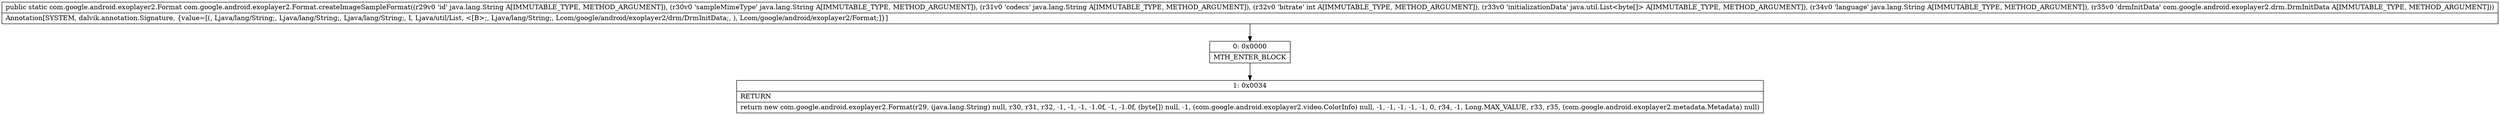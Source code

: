 digraph "CFG forcom.google.android.exoplayer2.Format.createImageSampleFormat(Ljava\/lang\/String;Ljava\/lang\/String;Ljava\/lang\/String;ILjava\/util\/List;Ljava\/lang\/String;Lcom\/google\/android\/exoplayer2\/drm\/DrmInitData;)Lcom\/google\/android\/exoplayer2\/Format;" {
Node_0 [shape=record,label="{0\:\ 0x0000|MTH_ENTER_BLOCK\l}"];
Node_1 [shape=record,label="{1\:\ 0x0034|RETURN\l|return new com.google.android.exoplayer2.Format(r29, (java.lang.String) null, r30, r31, r32, \-1, \-1, \-1, \-1.0f, \-1, \-1.0f, (byte[]) null, \-1, (com.google.android.exoplayer2.video.ColorInfo) null, \-1, \-1, \-1, \-1, \-1, 0, r34, \-1, Long.MAX_VALUE, r33, r35, (com.google.android.exoplayer2.metadata.Metadata) null)\l}"];
MethodNode[shape=record,label="{public static com.google.android.exoplayer2.Format com.google.android.exoplayer2.Format.createImageSampleFormat((r29v0 'id' java.lang.String A[IMMUTABLE_TYPE, METHOD_ARGUMENT]), (r30v0 'sampleMimeType' java.lang.String A[IMMUTABLE_TYPE, METHOD_ARGUMENT]), (r31v0 'codecs' java.lang.String A[IMMUTABLE_TYPE, METHOD_ARGUMENT]), (r32v0 'bitrate' int A[IMMUTABLE_TYPE, METHOD_ARGUMENT]), (r33v0 'initializationData' java.util.List\<byte[]\> A[IMMUTABLE_TYPE, METHOD_ARGUMENT]), (r34v0 'language' java.lang.String A[IMMUTABLE_TYPE, METHOD_ARGUMENT]), (r35v0 'drmInitData' com.google.android.exoplayer2.drm.DrmInitData A[IMMUTABLE_TYPE, METHOD_ARGUMENT]))  | Annotation[SYSTEM, dalvik.annotation.Signature, \{value=[(, Ljava\/lang\/String;, Ljava\/lang\/String;, Ljava\/lang\/String;, I, Ljava\/util\/List, \<[B\>;, Ljava\/lang\/String;, Lcom\/google\/android\/exoplayer2\/drm\/DrmInitData;, ), Lcom\/google\/android\/exoplayer2\/Format;]\}]\l}"];
MethodNode -> Node_0;
Node_0 -> Node_1;
}

